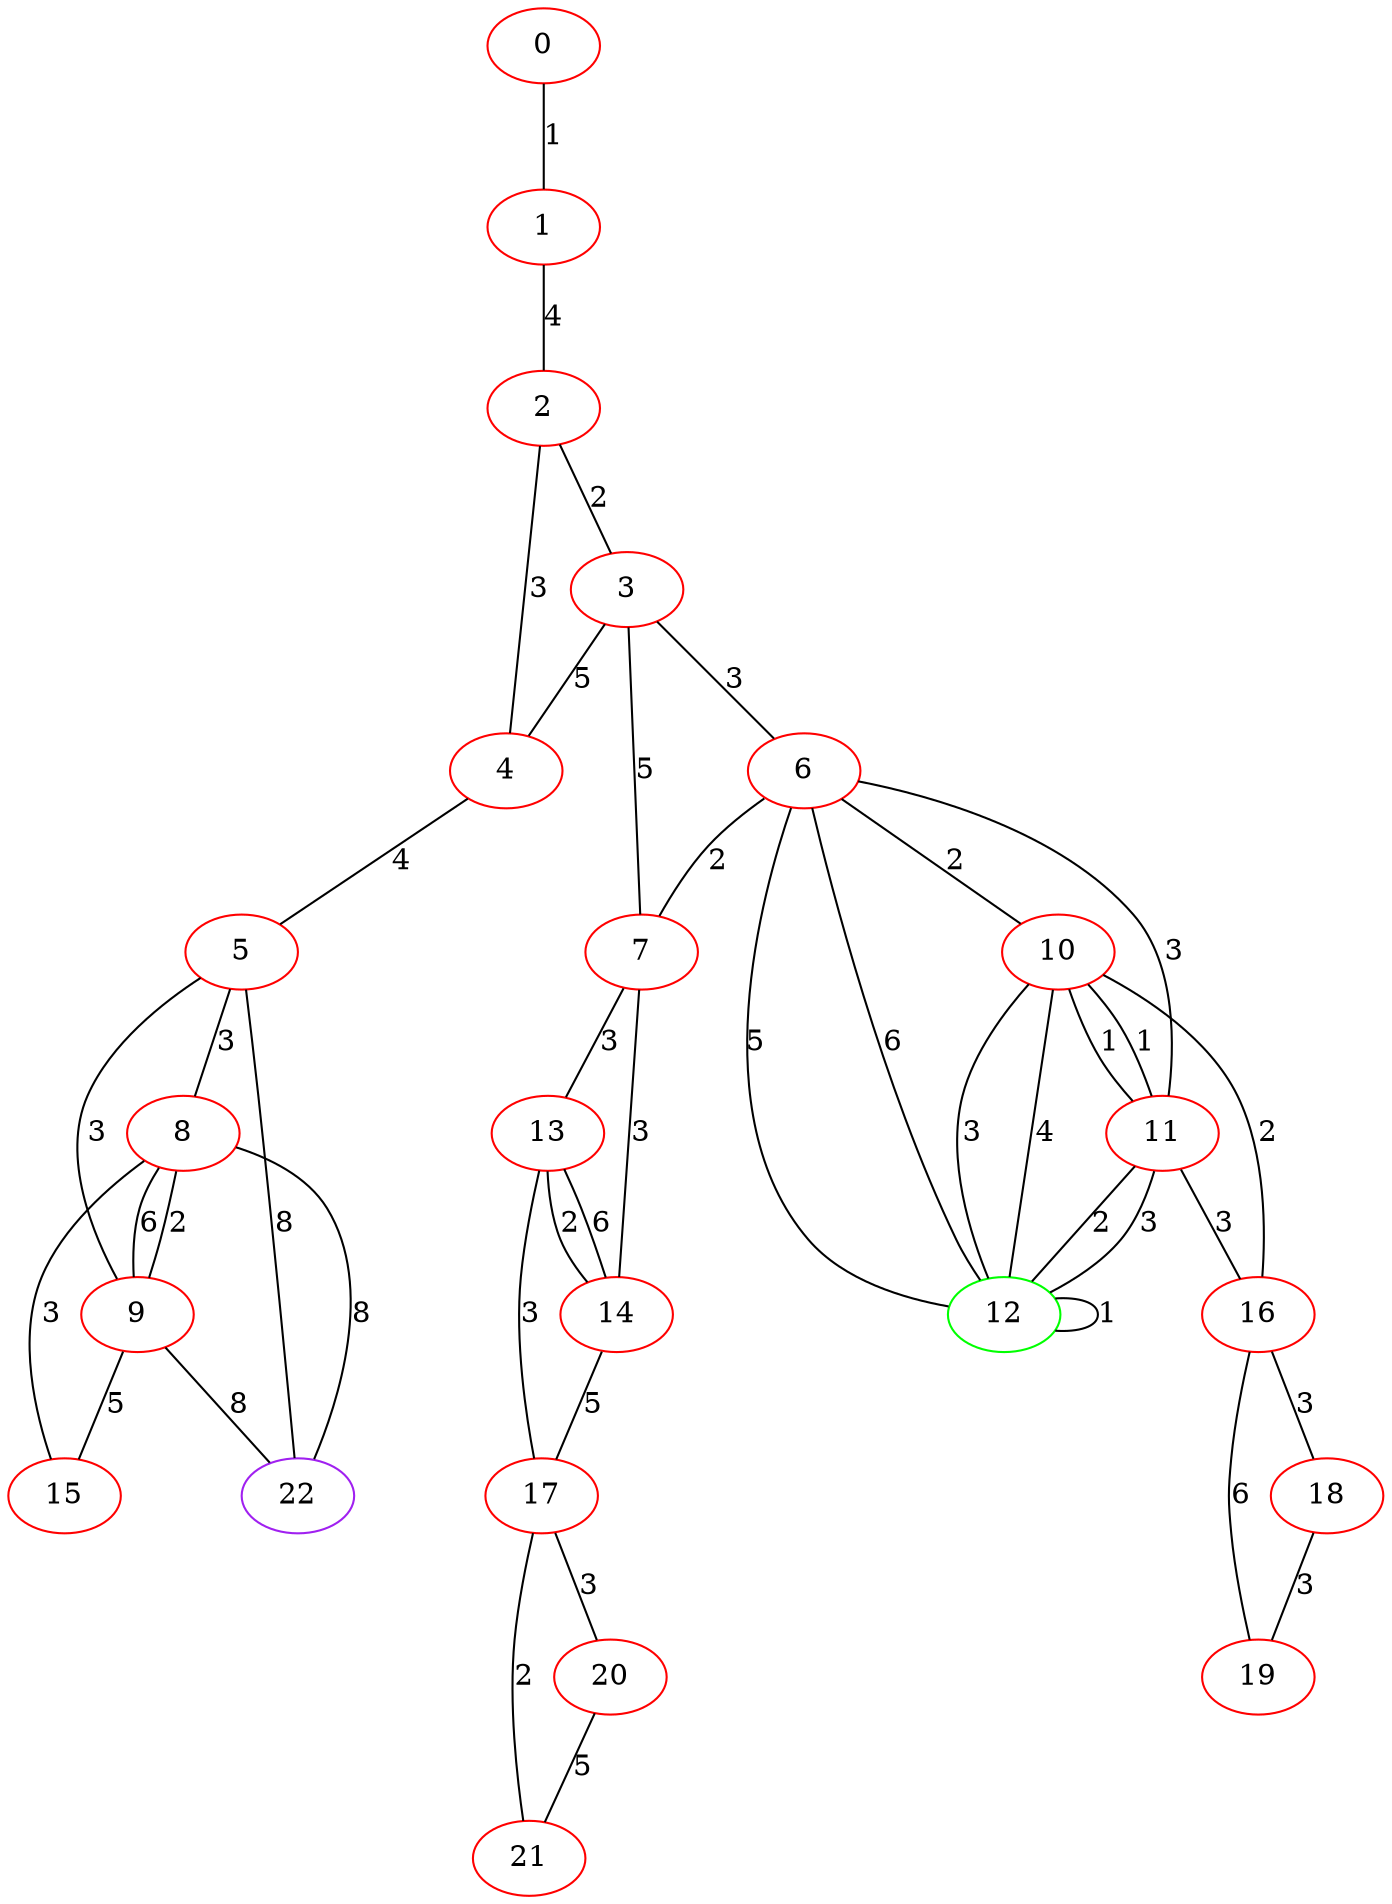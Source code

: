graph "" {
0 [color=red, weight=1];
1 [color=red, weight=1];
2 [color=red, weight=1];
3 [color=red, weight=1];
4 [color=red, weight=1];
5 [color=red, weight=1];
6 [color=red, weight=1];
7 [color=red, weight=1];
8 [color=red, weight=1];
9 [color=red, weight=1];
10 [color=red, weight=1];
11 [color=red, weight=1];
12 [color=green, weight=2];
13 [color=red, weight=1];
14 [color=red, weight=1];
15 [color=red, weight=1];
16 [color=red, weight=1];
17 [color=red, weight=1];
18 [color=red, weight=1];
19 [color=red, weight=1];
20 [color=red, weight=1];
21 [color=red, weight=1];
22 [color=purple, weight=4];
0 -- 1  [key=0, label=1];
1 -- 2  [key=0, label=4];
2 -- 3  [key=0, label=2];
2 -- 4  [key=0, label=3];
3 -- 4  [key=0, label=5];
3 -- 6  [key=0, label=3];
3 -- 7  [key=0, label=5];
4 -- 5  [key=0, label=4];
5 -- 8  [key=0, label=3];
5 -- 9  [key=0, label=3];
5 -- 22  [key=0, label=8];
6 -- 11  [key=0, label=3];
6 -- 10  [key=0, label=2];
6 -- 12  [key=0, label=5];
6 -- 12  [key=1, label=6];
6 -- 7  [key=0, label=2];
7 -- 14  [key=0, label=3];
7 -- 13  [key=0, label=3];
8 -- 9  [key=0, label=6];
8 -- 9  [key=1, label=2];
8 -- 22  [key=0, label=8];
8 -- 15  [key=0, label=3];
9 -- 22  [key=0, label=8];
9 -- 15  [key=0, label=5];
10 -- 16  [key=0, label=2];
10 -- 11  [key=0, label=1];
10 -- 11  [key=1, label=1];
10 -- 12  [key=0, label=3];
10 -- 12  [key=1, label=4];
11 -- 16  [key=0, label=3];
11 -- 12  [key=0, label=2];
11 -- 12  [key=1, label=3];
12 -- 12  [key=0, label=1];
13 -- 17  [key=0, label=3];
13 -- 14  [key=0, label=2];
13 -- 14  [key=1, label=6];
14 -- 17  [key=0, label=5];
16 -- 18  [key=0, label=3];
16 -- 19  [key=0, label=6];
17 -- 20  [key=0, label=3];
17 -- 21  [key=0, label=2];
18 -- 19  [key=0, label=3];
20 -- 21  [key=0, label=5];
}
